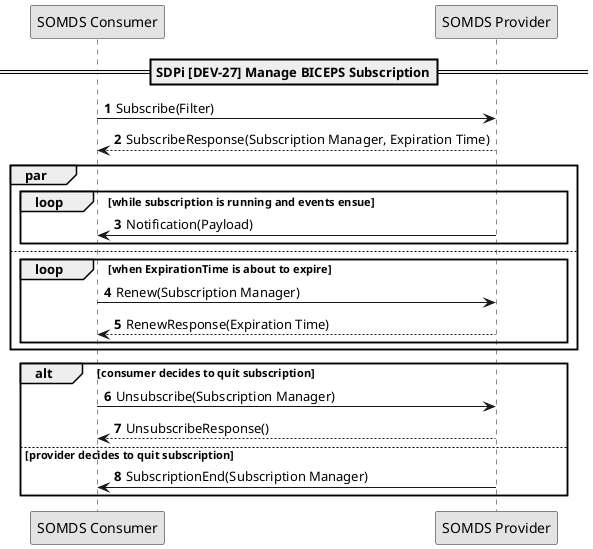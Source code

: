 @startuml

skinparam monochrome true
autonumber

!global $str_somds_consumer = "SOMDS Consumer"
!global $str_somds_provider = "SOMDS Provider"

participant "$str_somds_consumer" as consumer
participant "$str_somds_provider" as provider

==SDPi [DEV-27] Manage BICEPS Subscription==

consumer -> provider: Subscribe(Filter)
consumer <-- provider: SubscribeResponse(Subscription Manager, Expiration Time)

par
    loop while subscription is running and events ensue
        consumer <- provider: Notification(Payload)
    end
else
    loop when ExpirationTime is about to expire
        consumer -> provider: Renew(Subscription Manager)
        consumer <-- provider: RenewResponse(Expiration Time)
    end
end

alt consumer decides to quit subscription
    consumer -> provider: Unsubscribe(Subscription Manager)
    consumer <-- provider: UnsubscribeResponse()
else provider decides to quit subscription
    consumer <- provider: SubscriptionEnd(Subscription Manager)
end
@enduml